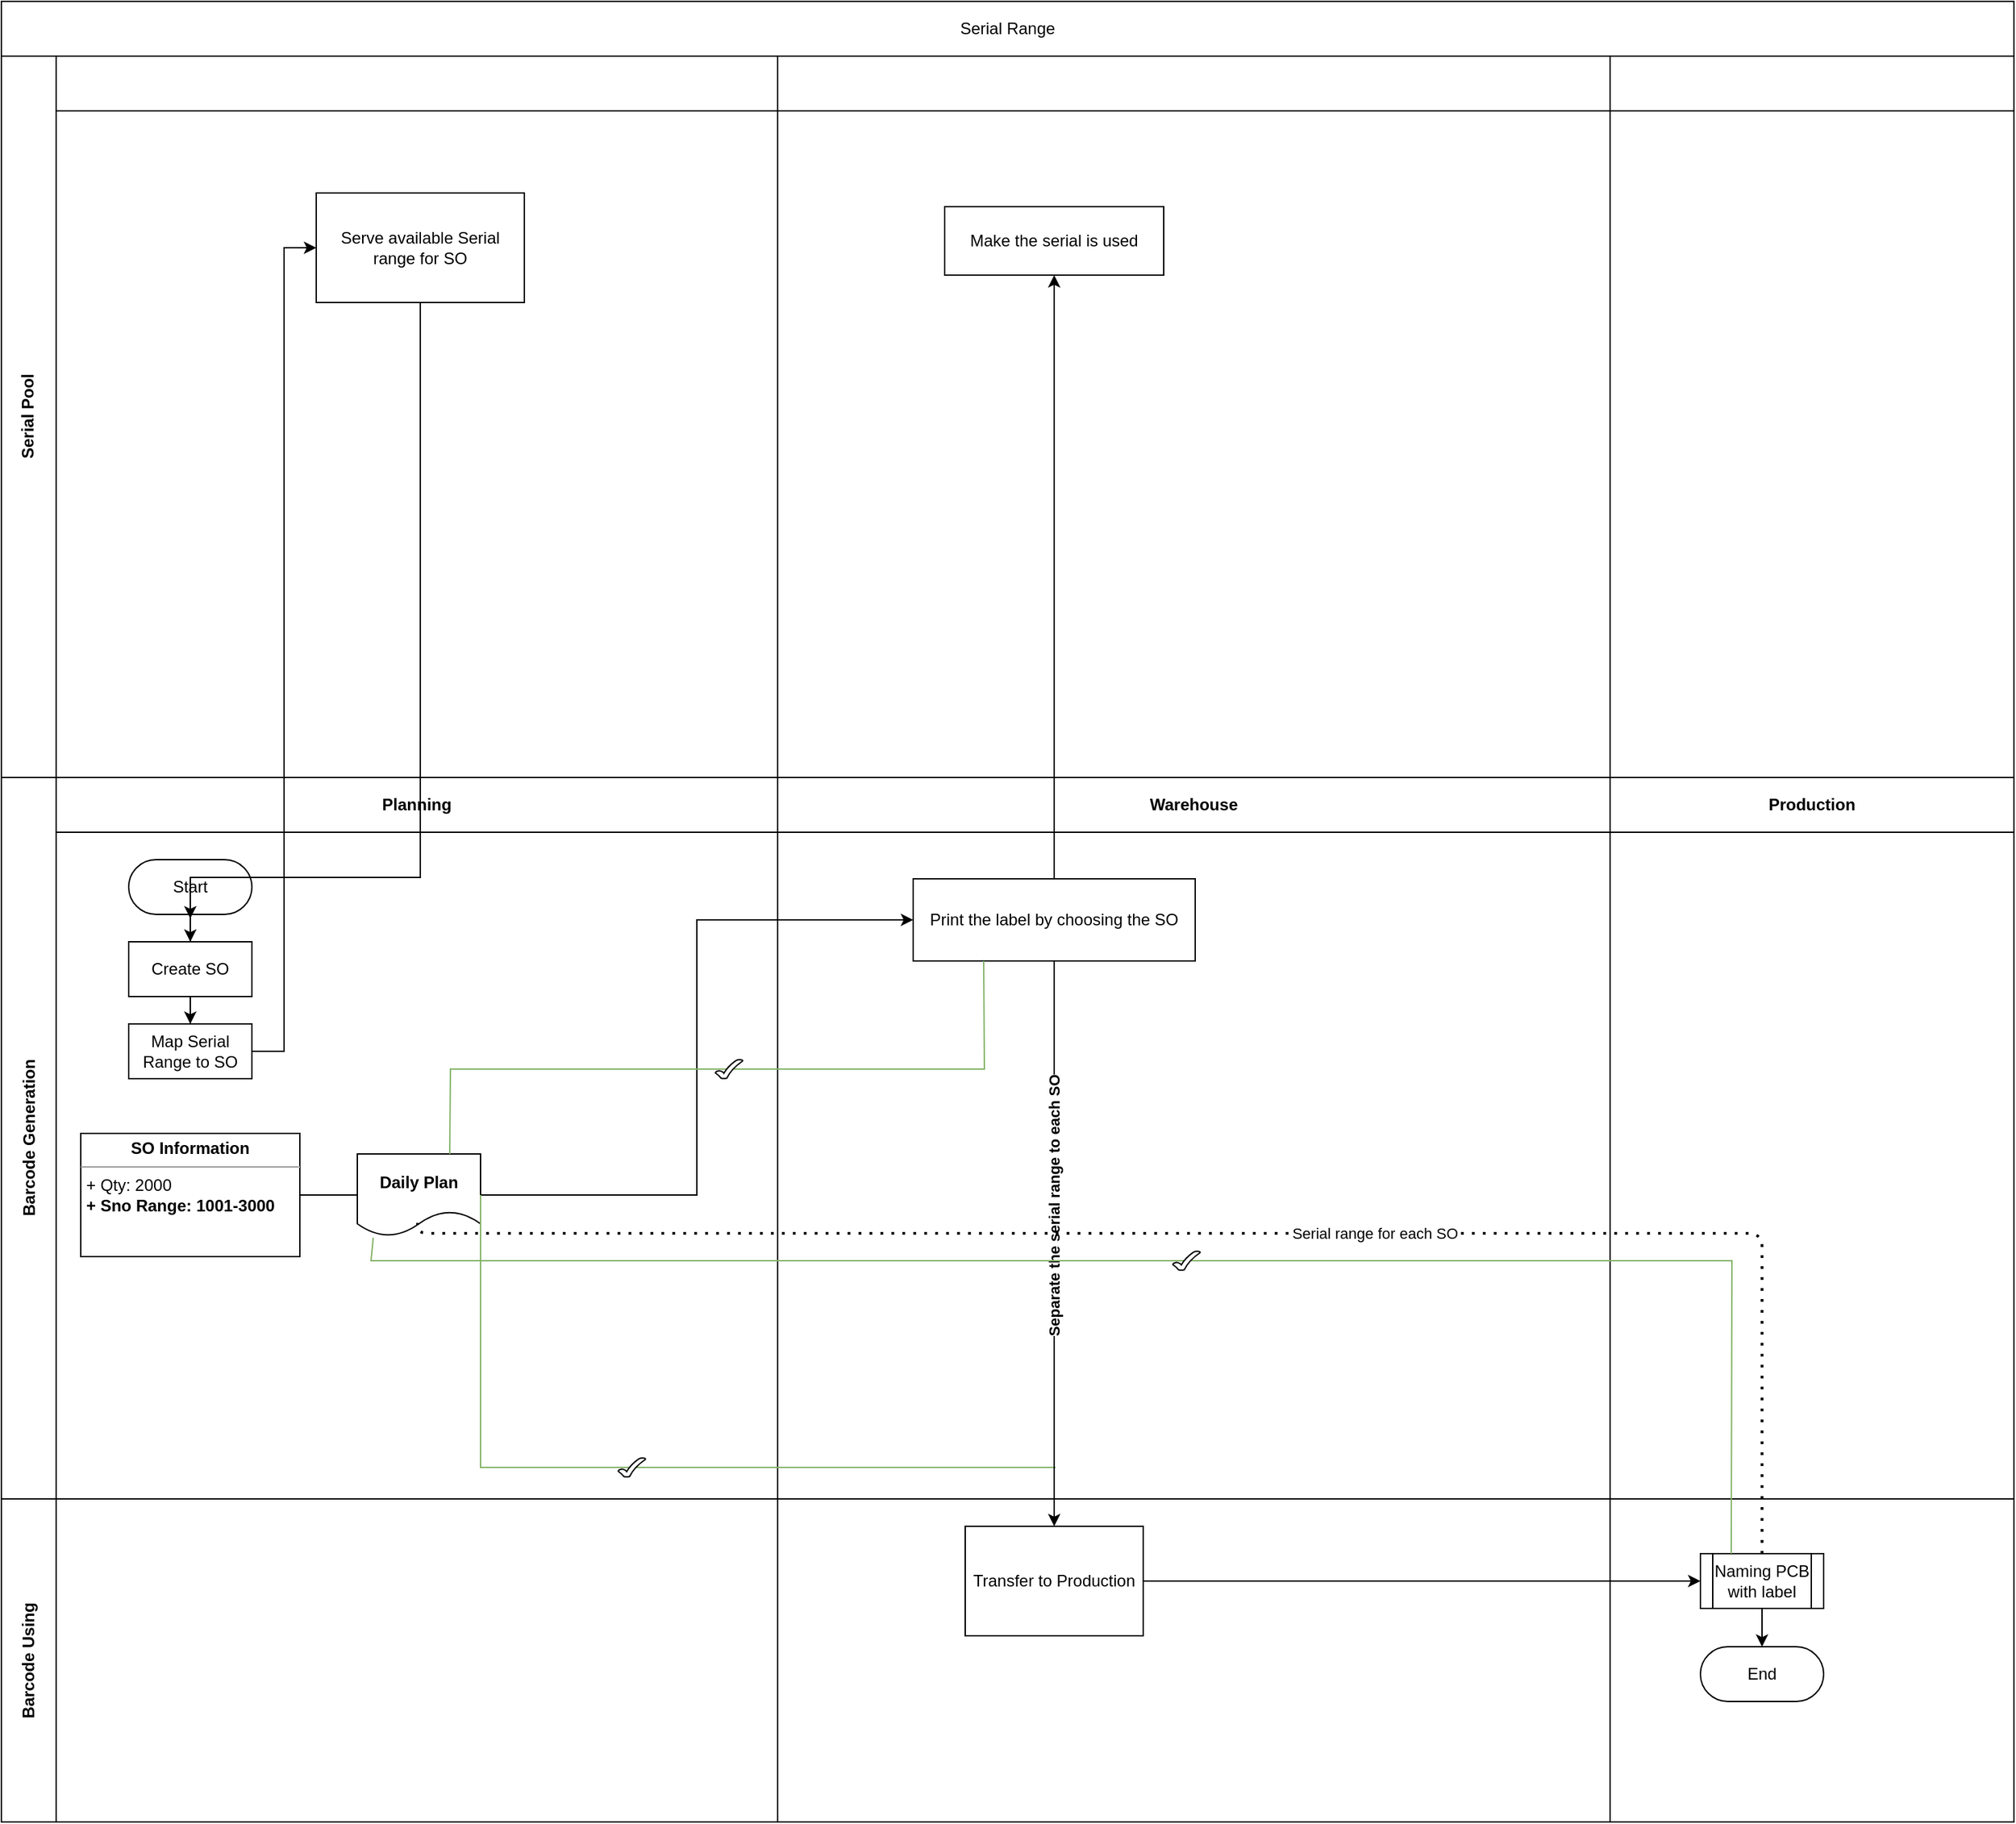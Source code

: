 <mxfile version="15.2.9" type="github">
  <diagram id="kgpKYQtTHZ0yAKxKKP6v" name="Page-1">
    <mxGraphModel dx="3245" dy="1158" grid="1" gridSize="10" guides="1" tooltips="1" connect="1" arrows="1" fold="1" page="1" pageScale="1" pageWidth="1169" pageHeight="827" math="0" shadow="0">
      <root>
        <mxCell id="0" />
        <mxCell id="1" parent="0" />
        <mxCell id="3nuBFxr9cyL0pnOWT2aG-1" value="Serial Range" style="shape=table;childLayout=tableLayout;rowLines=0;columnLines=0;startSize=40;html=1;whiteSpace=wrap;collapsible=0;recursiveResize=0;expand=0;fontStyle=0" parent="1" vertex="1">
          <mxGeometry x="-670" y="110" width="1470" height="1330" as="geometry" />
        </mxCell>
        <object label="Serial Pool" id="INr4YLjgiFo9XIjywEUX-22">
          <mxCell style="swimlane;horizontal=0;points=[[0,0.5],[1,0.5]];portConstraint=eastwest;startSize=40;html=1;whiteSpace=wrap;collapsible=0;recursiveResize=0;expand=0;" vertex="1" parent="3nuBFxr9cyL0pnOWT2aG-1">
            <mxGeometry y="40" width="1470" height="527" as="geometry" />
          </mxCell>
        </object>
        <mxCell id="INr4YLjgiFo9XIjywEUX-23" value="" style="swimlane;connectable=0;startSize=40;html=1;whiteSpace=wrap;collapsible=0;recursiveResize=0;expand=0;" vertex="1" parent="INr4YLjgiFo9XIjywEUX-22">
          <mxGeometry x="40" width="527" height="527" as="geometry">
            <mxRectangle width="527" height="527" as="alternateBounds" />
          </mxGeometry>
        </mxCell>
        <mxCell id="INr4YLjgiFo9XIjywEUX-37" value="Serve available Serial range for SO" style="rounded=0;whiteSpace=wrap;html=1;" vertex="1" parent="INr4YLjgiFo9XIjywEUX-23">
          <mxGeometry x="190" y="100" width="152" height="80" as="geometry" />
        </mxCell>
        <mxCell id="INr4YLjgiFo9XIjywEUX-31" value="" style="swimlane;connectable=0;startSize=40;html=1;whiteSpace=wrap;collapsible=0;recursiveResize=0;expand=0;" vertex="1" parent="INr4YLjgiFo9XIjywEUX-22">
          <mxGeometry x="567" width="608" height="527" as="geometry">
            <mxRectangle width="608" height="527" as="alternateBounds" />
          </mxGeometry>
        </mxCell>
        <mxCell id="3nuBFxr9cyL0pnOWT2aG-10" value="Make the serial is used" style="rounded=0;whiteSpace=wrap;html=1;" parent="INr4YLjgiFo9XIjywEUX-31" vertex="1">
          <mxGeometry x="122" y="110" width="160" height="50" as="geometry" />
        </mxCell>
        <mxCell id="INr4YLjgiFo9XIjywEUX-34" value="" style="swimlane;connectable=0;startSize=40;html=1;whiteSpace=wrap;collapsible=0;recursiveResize=0;expand=0;" vertex="1" parent="INr4YLjgiFo9XIjywEUX-22">
          <mxGeometry x="1175" width="295" height="527" as="geometry">
            <mxRectangle width="295" height="527" as="alternateBounds" />
          </mxGeometry>
        </mxCell>
        <object label="Barcode Generation&lt;br&gt;" id="3nuBFxr9cyL0pnOWT2aG-3">
          <mxCell style="swimlane;horizontal=0;points=[[0,0.5],[1,0.5]];portConstraint=eastwest;startSize=40;html=1;whiteSpace=wrap;collapsible=0;recursiveResize=0;expand=0;" parent="3nuBFxr9cyL0pnOWT2aG-1" vertex="1">
            <mxGeometry y="567" width="1470" height="527" as="geometry" />
          </mxCell>
        </object>
        <mxCell id="3nuBFxr9cyL0pnOWT2aG-4" value="Planning" style="swimlane;connectable=0;startSize=40;html=1;whiteSpace=wrap;collapsible=0;recursiveResize=0;expand=0;" parent="3nuBFxr9cyL0pnOWT2aG-3" vertex="1">
          <mxGeometry x="40" width="527" height="527" as="geometry">
            <mxRectangle width="527" height="527" as="alternateBounds" />
          </mxGeometry>
        </mxCell>
        <mxCell id="3nuBFxr9cyL0pnOWT2aG-5" style="edgeStyle=orthogonalEdgeStyle;rounded=0;orthogonalLoop=1;jettySize=auto;html=1;" parent="3nuBFxr9cyL0pnOWT2aG-4" source="3nuBFxr9cyL0pnOWT2aG-6" target="3nuBFxr9cyL0pnOWT2aG-7" edge="1">
          <mxGeometry relative="1" as="geometry" />
        </mxCell>
        <mxCell id="3nuBFxr9cyL0pnOWT2aG-6" value="Start" style="rounded=1;whiteSpace=wrap;html=1;arcSize=50;" parent="3nuBFxr9cyL0pnOWT2aG-4" vertex="1">
          <mxGeometry x="53" y="60" width="90" height="40" as="geometry" />
        </mxCell>
        <mxCell id="3nuBFxr9cyL0pnOWT2aG-7" value="Create SO" style="rounded=0;whiteSpace=wrap;html=1;" parent="3nuBFxr9cyL0pnOWT2aG-4" vertex="1">
          <mxGeometry x="53" y="120" width="90" height="40" as="geometry" />
        </mxCell>
        <mxCell id="INr4YLjgiFo9XIjywEUX-16" value="Map Serial Range to SO" style="rounded=0;whiteSpace=wrap;html=1;" vertex="1" parent="3nuBFxr9cyL0pnOWT2aG-4">
          <mxGeometry x="53" y="180" width="90" height="40" as="geometry" />
        </mxCell>
        <mxCell id="INr4YLjgiFo9XIjywEUX-17" value="&lt;p style=&quot;margin: 0px ; margin-top: 4px ; text-align: center&quot;&gt;&lt;b&gt;SO Information&lt;/b&gt;&lt;/p&gt;&lt;hr size=&quot;1&quot;&gt;&lt;p style=&quot;margin: 0px ; margin-left: 4px&quot;&gt;+ Qty: 2000&lt;/p&gt;&lt;p style=&quot;margin: 0px ; margin-left: 4px&quot;&gt;&lt;b&gt;+ Sno Range: 1001-3000&lt;/b&gt;&lt;/p&gt;" style="verticalAlign=top;align=left;overflow=fill;fontSize=12;fontFamily=Helvetica;html=1;" vertex="1" parent="3nuBFxr9cyL0pnOWT2aG-4">
          <mxGeometry x="18" y="260" width="160" height="90" as="geometry" />
        </mxCell>
        <mxCell id="INr4YLjgiFo9XIjywEUX-15" style="edgeStyle=orthogonalEdgeStyle;rounded=0;orthogonalLoop=1;jettySize=auto;html=1;" edge="1" parent="3nuBFxr9cyL0pnOWT2aG-4" source="3nuBFxr9cyL0pnOWT2aG-7" target="INr4YLjgiFo9XIjywEUX-16">
          <mxGeometry relative="1" as="geometry">
            <mxPoint x="65" y="230" as="targetPoint" />
          </mxGeometry>
        </mxCell>
        <mxCell id="3nuBFxr9cyL0pnOWT2aG-21" value="&lt;b&gt;Daily Plan&lt;/b&gt;" style="shape=document;whiteSpace=wrap;html=1;boundedLbl=1;" parent="3nuBFxr9cyL0pnOWT2aG-4" vertex="1">
          <mxGeometry x="220" y="275" width="90" height="60" as="geometry" />
        </mxCell>
        <mxCell id="INr4YLjgiFo9XIjywEUX-40" value="" style="edgeStyle=orthogonalEdgeStyle;rounded=0;orthogonalLoop=1;jettySize=auto;html=1;exitX=1;exitY=0.5;exitDx=0;exitDy=0;entryX=0;entryY=0.5;entryDx=0;entryDy=0;endArrow=none;" edge="1" parent="3nuBFxr9cyL0pnOWT2aG-4" source="INr4YLjgiFo9XIjywEUX-17" target="3nuBFxr9cyL0pnOWT2aG-21">
          <mxGeometry relative="1" as="geometry">
            <mxPoint x="274" y="556" as="targetPoint" />
            <mxPoint x="48" y="751" as="sourcePoint" />
          </mxGeometry>
        </mxCell>
        <mxCell id="3nuBFxr9cyL0pnOWT2aG-8" value="Warehouse" style="swimlane;connectable=0;startSize=40;html=1;whiteSpace=wrap;collapsible=0;recursiveResize=0;expand=0;" parent="3nuBFxr9cyL0pnOWT2aG-3" vertex="1">
          <mxGeometry x="567" width="608" height="527" as="geometry">
            <mxRectangle width="608" height="527" as="alternateBounds" />
          </mxGeometry>
        </mxCell>
        <mxCell id="3nuBFxr9cyL0pnOWT2aG-9" value="Print the label by choosing the SO" style="rounded=0;whiteSpace=wrap;html=1;" parent="3nuBFxr9cyL0pnOWT2aG-8" vertex="1">
          <mxGeometry x="99" y="74" width="206" height="60" as="geometry" />
        </mxCell>
        <mxCell id="3nuBFxr9cyL0pnOWT2aG-11" value="Production" style="swimlane;connectable=0;startSize=40;html=1;whiteSpace=wrap;collapsible=0;recursiveResize=0;expand=0;" parent="3nuBFxr9cyL0pnOWT2aG-3" vertex="1">
          <mxGeometry x="1175" width="295" height="527" as="geometry">
            <mxRectangle width="295" height="527" as="alternateBounds" />
          </mxGeometry>
        </mxCell>
        <mxCell id="INr4YLjgiFo9XIjywEUX-21" style="edgeStyle=orthogonalEdgeStyle;rounded=0;orthogonalLoop=1;jettySize=auto;html=1;exitX=1;exitY=0.5;exitDx=0;exitDy=0;entryX=0;entryY=0.5;entryDx=0;entryDy=0;startArrow=none;" edge="1" parent="3nuBFxr9cyL0pnOWT2aG-3" source="3nuBFxr9cyL0pnOWT2aG-21" target="3nuBFxr9cyL0pnOWT2aG-9">
          <mxGeometry relative="1" as="geometry">
            <mxPoint x="250" y="150" as="targetPoint" />
          </mxGeometry>
        </mxCell>
        <mxCell id="INr4YLjgiFo9XIjywEUX-56" value="" style="endArrow=none;html=1;exitX=0.75;exitY=0;exitDx=0;exitDy=0;rounded=0;fillColor=#d5e8d4;strokeColor=#82b366;startArrow=none;startFill=0;endFill=0;entryX=0.25;entryY=1;entryDx=0;entryDy=0;" edge="1" parent="3nuBFxr9cyL0pnOWT2aG-3" source="3nuBFxr9cyL0pnOWT2aG-21" target="3nuBFxr9cyL0pnOWT2aG-9">
          <mxGeometry relative="1" as="geometry">
            <mxPoint x="-229.0" y="1348" as="sourcePoint" />
            <mxPoint x="191" y="1547" as="targetPoint" />
            <Array as="points">
              <mxPoint x="328" y="213" />
              <mxPoint x="718" y="213" />
            </Array>
          </mxGeometry>
        </mxCell>
        <mxCell id="INr4YLjgiFo9XIjywEUX-57" value="" style="verticalLabelPosition=bottom;verticalAlign=top;html=1;shape=mxgraph.basic.tick;fontFamily=Helvetica;fontSize=12;fontColor=#000000;align=center;strokeColor=#000000;fillColor=#ffffff;" vertex="1" parent="INr4YLjgiFo9XIjywEUX-56">
          <mxGeometry width="20" height="14" relative="1" as="geometry">
            <mxPoint x="-10" y="-7" as="offset" />
          </mxGeometry>
        </mxCell>
        <mxCell id="3nuBFxr9cyL0pnOWT2aG-15" value="Barcode Using" style="swimlane;horizontal=0;points=[[0,0.5],[1,0.5]];portConstraint=eastwest;startSize=40;html=1;whiteSpace=wrap;collapsible=0;recursiveResize=0;expand=0;" parent="3nuBFxr9cyL0pnOWT2aG-1" vertex="1">
          <mxGeometry y="1094" width="1470" height="236" as="geometry" />
        </mxCell>
        <mxCell id="3nuBFxr9cyL0pnOWT2aG-16" value="" style="swimlane;connectable=0;startSize=0;html=1;whiteSpace=wrap;collapsible=0;recursiveResize=0;expand=0;" parent="3nuBFxr9cyL0pnOWT2aG-15" vertex="1">
          <mxGeometry x="40" width="527" height="236" as="geometry">
            <mxRectangle width="527" height="236" as="alternateBounds" />
          </mxGeometry>
        </mxCell>
        <mxCell id="INr4YLjgiFo9XIjywEUX-51" value="" style="endArrow=none;html=1;exitX=1;exitY=0.5;exitDx=0;exitDy=0;rounded=0;fillColor=#d5e8d4;strokeColor=#82b366;startArrow=none;startFill=0;endFill=0;" edge="1" parent="3nuBFxr9cyL0pnOWT2aG-16" source="3nuBFxr9cyL0pnOWT2aG-21">
          <mxGeometry relative="1" as="geometry">
            <mxPoint x="100" y="-12" as="sourcePoint" />
            <mxPoint x="730" y="-23" as="targetPoint" />
            <Array as="points">
              <mxPoint x="310" y="-23" />
            </Array>
          </mxGeometry>
        </mxCell>
        <mxCell id="INr4YLjgiFo9XIjywEUX-52" value="" style="verticalLabelPosition=bottom;verticalAlign=top;html=1;shape=mxgraph.basic.tick;fontFamily=Helvetica;fontSize=12;fontColor=#000000;align=center;strokeColor=#000000;fillColor=#ffffff;" vertex="1" parent="INr4YLjgiFo9XIjywEUX-51">
          <mxGeometry width="20" height="14" relative="1" as="geometry">
            <mxPoint x="-10" y="-7" as="offset" />
          </mxGeometry>
        </mxCell>
        <mxCell id="3nuBFxr9cyL0pnOWT2aG-18" value="" style="swimlane;connectable=0;startSize=0;html=1;whiteSpace=wrap;collapsible=0;recursiveResize=0;expand=0;" parent="3nuBFxr9cyL0pnOWT2aG-15" vertex="1">
          <mxGeometry x="567" width="608" height="236" as="geometry">
            <mxRectangle width="608" height="236" as="alternateBounds" />
          </mxGeometry>
        </mxCell>
        <mxCell id="3nuBFxr9cyL0pnOWT2aG-20" value="Transfer to Production" style="rounded=0;whiteSpace=wrap;html=1;" parent="3nuBFxr9cyL0pnOWT2aG-18" vertex="1">
          <mxGeometry x="137" y="20" width="130" height="80" as="geometry" />
        </mxCell>
        <mxCell id="3nuBFxr9cyL0pnOWT2aG-23" value="" style="swimlane;connectable=0;startSize=0;html=1;whiteSpace=wrap;collapsible=0;recursiveResize=0;expand=0;" parent="3nuBFxr9cyL0pnOWT2aG-15" vertex="1">
          <mxGeometry x="1175" width="295" height="236" as="geometry">
            <mxRectangle width="295" height="236" as="alternateBounds" />
          </mxGeometry>
        </mxCell>
        <mxCell id="3nuBFxr9cyL0pnOWT2aG-14" value="End" style="rounded=1;whiteSpace=wrap;html=1;arcSize=50;" parent="3nuBFxr9cyL0pnOWT2aG-23" vertex="1">
          <mxGeometry x="66" y="108" width="90" height="40" as="geometry" />
        </mxCell>
        <mxCell id="INr4YLjgiFo9XIjywEUX-49" value="" style="edgeStyle=orthogonalEdgeStyle;rounded=0;orthogonalLoop=1;jettySize=auto;html=1;" edge="1" parent="3nuBFxr9cyL0pnOWT2aG-23" source="3nuBFxr9cyL0pnOWT2aG-22" target="3nuBFxr9cyL0pnOWT2aG-14">
          <mxGeometry relative="1" as="geometry" />
        </mxCell>
        <mxCell id="3nuBFxr9cyL0pnOWT2aG-22" value="Naming PCB with label" style="shape=process;whiteSpace=wrap;html=1;backgroundOutline=1;" parent="3nuBFxr9cyL0pnOWT2aG-23" vertex="1">
          <mxGeometry x="66" y="40" width="90" height="40" as="geometry" />
        </mxCell>
        <mxCell id="3nuBFxr9cyL0pnOWT2aG-19" value="" style="edgeStyle=orthogonalEdgeStyle;rounded=0;orthogonalLoop=1;jettySize=auto;html=1;" parent="3nuBFxr9cyL0pnOWT2aG-15" source="3nuBFxr9cyL0pnOWT2aG-20" target="3nuBFxr9cyL0pnOWT2aG-22" edge="1">
          <mxGeometry relative="1" as="geometry" />
        </mxCell>
        <mxCell id="INr4YLjgiFo9XIjywEUX-38" style="edgeStyle=orthogonalEdgeStyle;rounded=0;orthogonalLoop=1;jettySize=auto;html=1;entryX=0;entryY=0.5;entryDx=0;entryDy=0;" edge="1" parent="3nuBFxr9cyL0pnOWT2aG-1" source="INr4YLjgiFo9XIjywEUX-16" target="INr4YLjgiFo9XIjywEUX-37">
          <mxGeometry relative="1" as="geometry" />
        </mxCell>
        <mxCell id="INr4YLjgiFo9XIjywEUX-19" style="edgeStyle=orthogonalEdgeStyle;rounded=0;orthogonalLoop=1;jettySize=auto;html=1;exitX=0.5;exitY=1;exitDx=0;exitDy=0;" edge="1" parent="3nuBFxr9cyL0pnOWT2aG-1" source="INr4YLjgiFo9XIjywEUX-37">
          <mxGeometry relative="1" as="geometry">
            <mxPoint x="138" y="670" as="targetPoint" />
            <Array as="points">
              <mxPoint x="306" y="640" />
              <mxPoint x="138" y="640" />
            </Array>
          </mxGeometry>
        </mxCell>
        <mxCell id="INr4YLjgiFo9XIjywEUX-41" style="edgeStyle=orthogonalEdgeStyle;rounded=0;orthogonalLoop=1;jettySize=auto;html=1;exitX=0.5;exitY=0;exitDx=0;exitDy=0;entryX=0.5;entryY=1;entryDx=0;entryDy=0;" edge="1" parent="3nuBFxr9cyL0pnOWT2aG-1" source="3nuBFxr9cyL0pnOWT2aG-9" target="3nuBFxr9cyL0pnOWT2aG-10">
          <mxGeometry relative="1" as="geometry">
            <mxPoint x="592" y="210" as="targetPoint" />
          </mxGeometry>
        </mxCell>
        <mxCell id="INr4YLjgiFo9XIjywEUX-43" value="Separate the serial range to each SO" style="edgeStyle=orthogonalEdgeStyle;rounded=0;orthogonalLoop=1;jettySize=auto;html=1;horizontal=0;fontStyle=1" edge="1" parent="3nuBFxr9cyL0pnOWT2aG-1" source="3nuBFxr9cyL0pnOWT2aG-9" target="3nuBFxr9cyL0pnOWT2aG-20">
          <mxGeometry x="-0.133" relative="1" as="geometry">
            <mxPoint x="602" y="740" as="targetPoint" />
            <Array as="points" />
            <mxPoint as="offset" />
          </mxGeometry>
        </mxCell>
        <mxCell id="INr4YLjgiFo9XIjywEUX-47" value="" style="endArrow=none;dashed=1;html=1;dashPattern=1 3;strokeWidth=2;entryX=0.489;entryY=0.84;entryDx=0;entryDy=0;entryPerimeter=0;exitX=0.5;exitY=0;exitDx=0;exitDy=0;fontStyle=1" edge="1" parent="3nuBFxr9cyL0pnOWT2aG-1" source="3nuBFxr9cyL0pnOWT2aG-22" target="3nuBFxr9cyL0pnOWT2aG-21">
          <mxGeometry width="50" height="50" relative="1" as="geometry">
            <mxPoint x="820" y="822" as="sourcePoint" />
            <mxPoint x="310" y="738" as="targetPoint" />
            <Array as="points">
              <mxPoint x="1286" y="1130" />
              <mxPoint x="1286" y="900" />
              <mxPoint x="830" y="900" />
              <mxPoint x="620" y="900" />
              <mxPoint x="304" y="900" />
            </Array>
          </mxGeometry>
        </mxCell>
        <mxCell id="INr4YLjgiFo9XIjywEUX-48" value="Serial range for each SO" style="edgeLabel;html=1;align=center;verticalAlign=middle;resizable=0;points=[];" vertex="1" connectable="0" parent="INr4YLjgiFo9XIjywEUX-47">
          <mxGeometry x="-0.192" y="1" relative="1" as="geometry">
            <mxPoint x="-23" y="-1" as="offset" />
          </mxGeometry>
        </mxCell>
        <mxCell id="INr4YLjgiFo9XIjywEUX-54" value="" style="endArrow=none;html=1;exitX=0.129;exitY=1.02;exitDx=0;exitDy=0;rounded=0;fillColor=#d5e8d4;strokeColor=#82b366;startArrow=none;startFill=0;endFill=0;entryX=0.25;entryY=0;entryDx=0;entryDy=0;exitPerimeter=0;" edge="1" parent="3nuBFxr9cyL0pnOWT2aG-1" source="3nuBFxr9cyL0pnOWT2aG-21" target="3nuBFxr9cyL0pnOWT2aG-22">
          <mxGeometry relative="1" as="geometry">
            <mxPoint x="183.0" y="920.0" as="sourcePoint" />
            <mxPoint x="850" y="920" as="targetPoint" />
            <Array as="points">
              <mxPoint x="270" y="920" />
              <mxPoint x="840" y="920" />
              <mxPoint x="1264" y="920" />
            </Array>
          </mxGeometry>
        </mxCell>
        <mxCell id="INr4YLjgiFo9XIjywEUX-55" value="" style="verticalLabelPosition=bottom;verticalAlign=top;html=1;shape=mxgraph.basic.tick;fontFamily=Helvetica;fontSize=12;fontColor=#000000;align=center;strokeColor=#000000;fillColor=#ffffff;" vertex="1" parent="INr4YLjgiFo9XIjywEUX-54">
          <mxGeometry width="20" height="14" relative="1" as="geometry">
            <mxPoint x="-10" y="-7" as="offset" />
          </mxGeometry>
        </mxCell>
      </root>
    </mxGraphModel>
  </diagram>
</mxfile>
